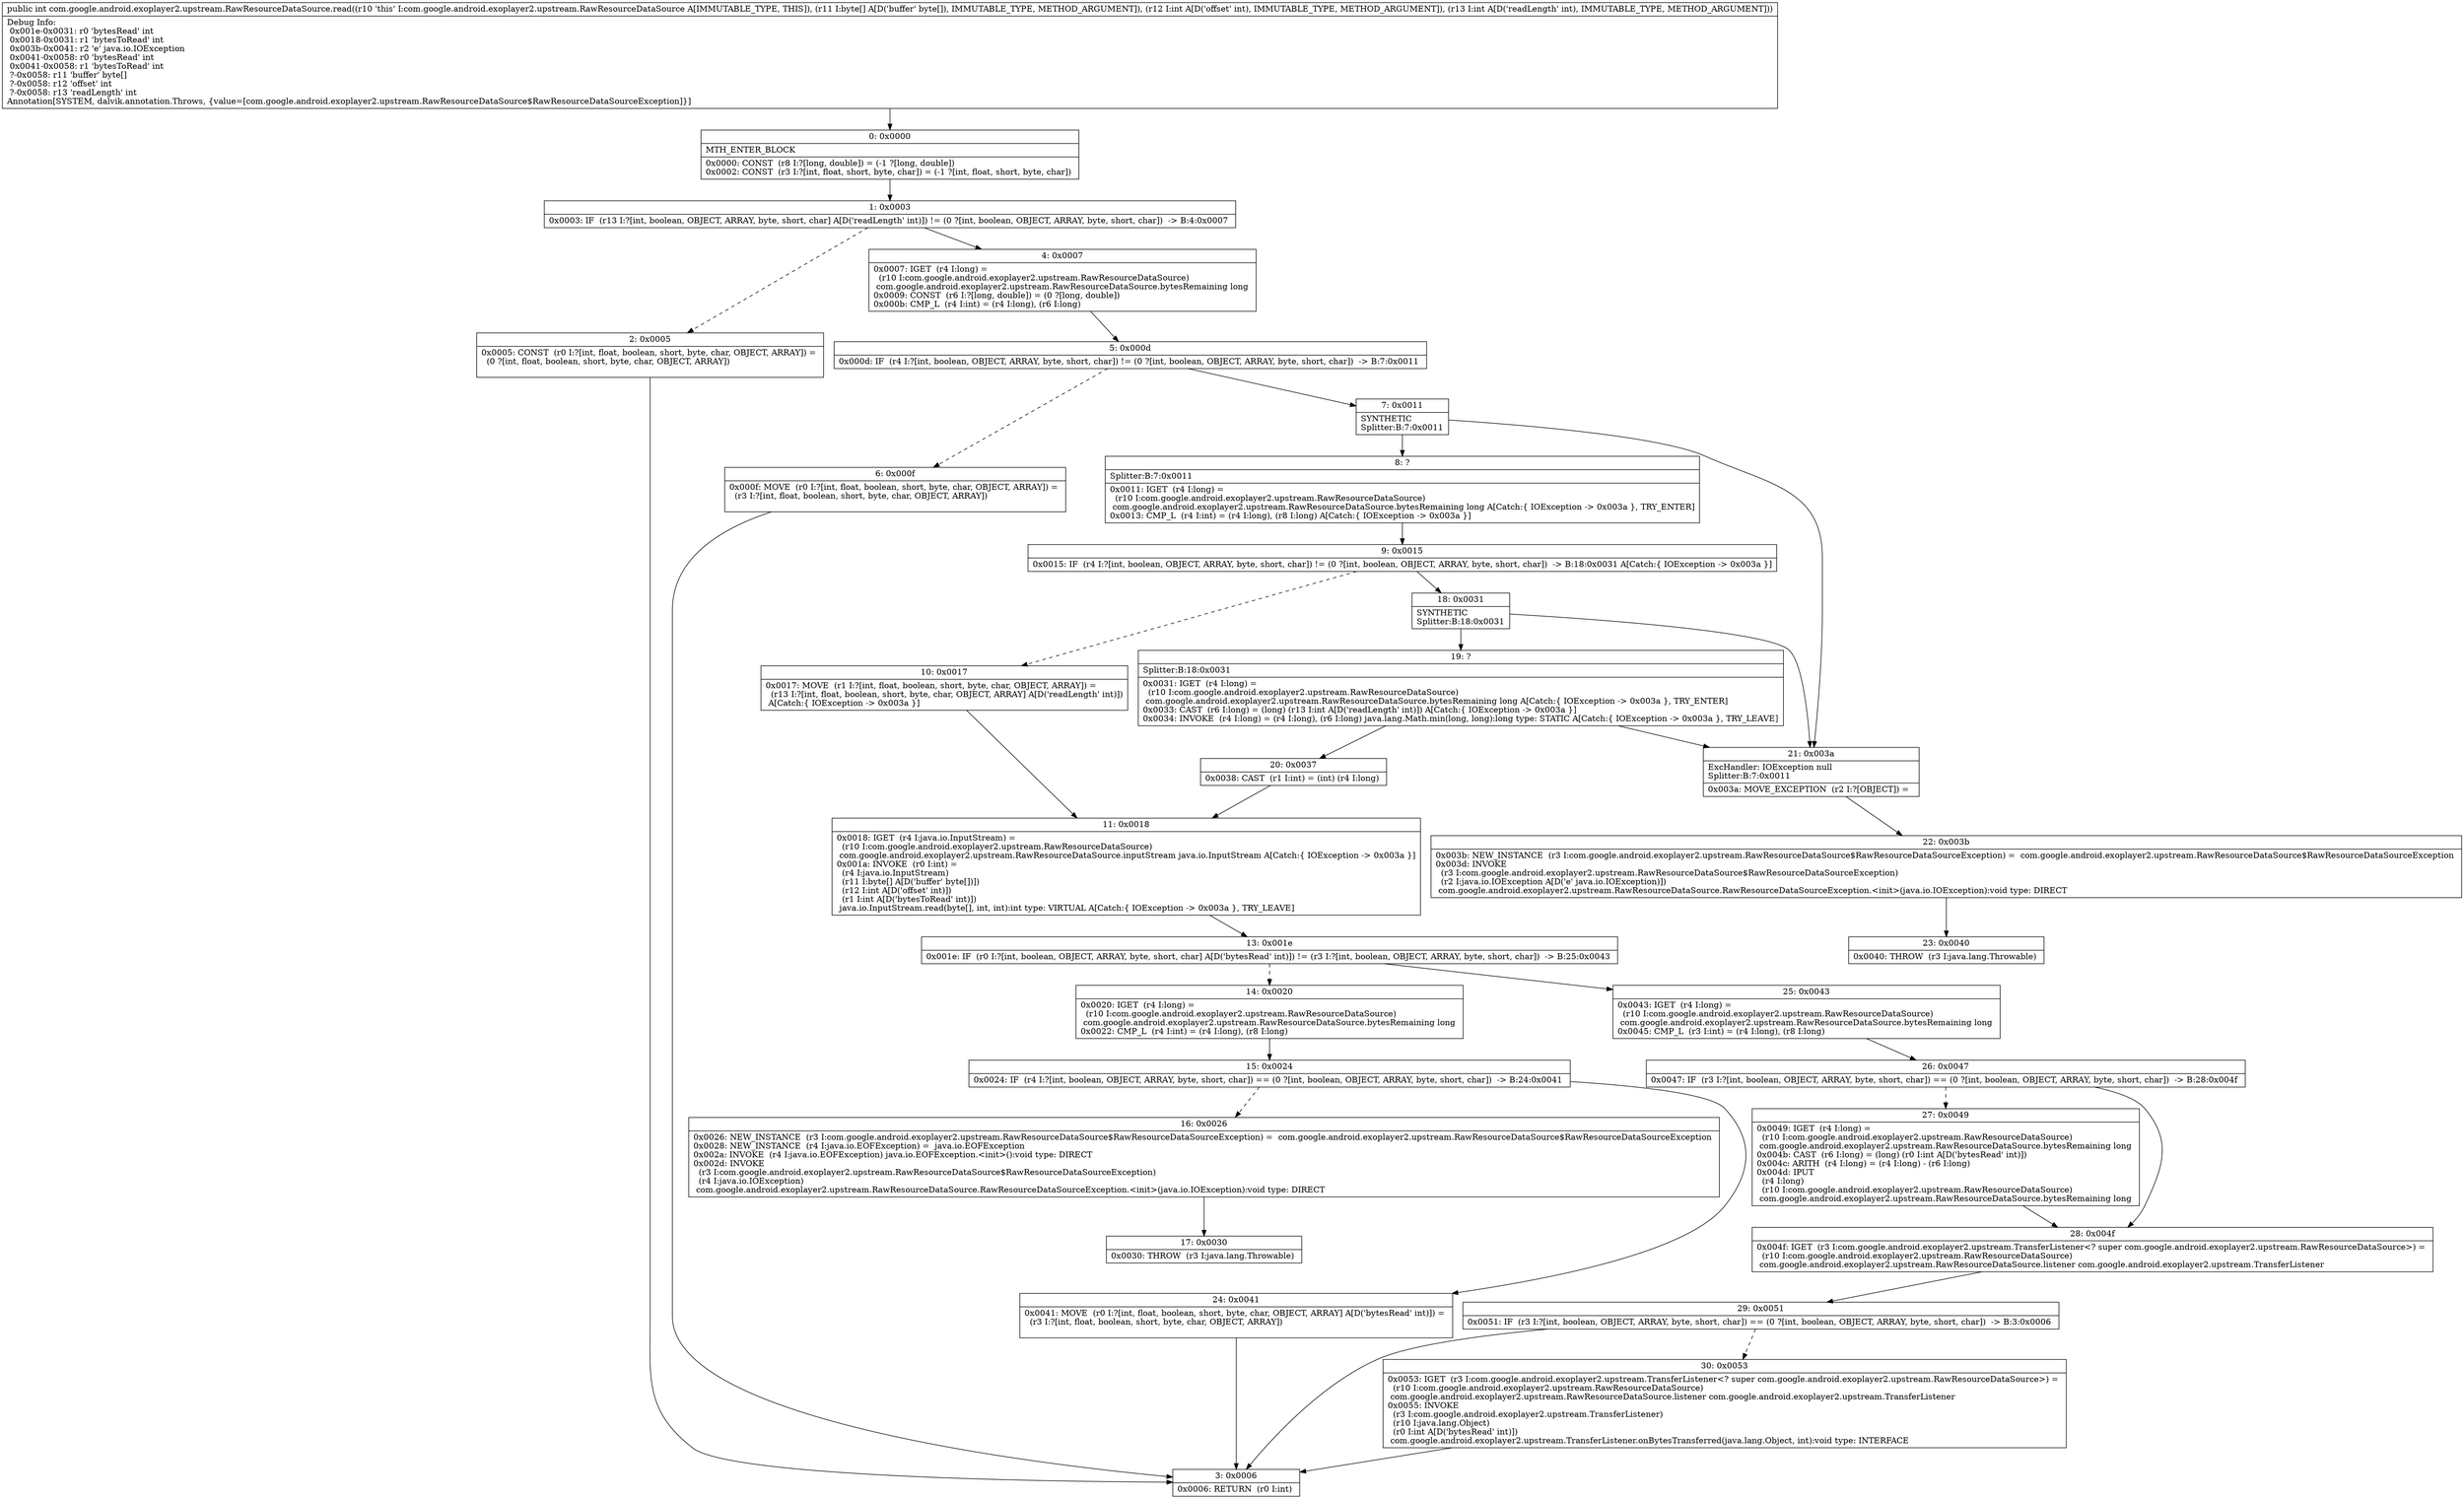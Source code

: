 digraph "CFG forcom.google.android.exoplayer2.upstream.RawResourceDataSource.read([BII)I" {
Node_0 [shape=record,label="{0\:\ 0x0000|MTH_ENTER_BLOCK\l|0x0000: CONST  (r8 I:?[long, double]) = (\-1 ?[long, double]) \l0x0002: CONST  (r3 I:?[int, float, short, byte, char]) = (\-1 ?[int, float, short, byte, char]) \l}"];
Node_1 [shape=record,label="{1\:\ 0x0003|0x0003: IF  (r13 I:?[int, boolean, OBJECT, ARRAY, byte, short, char] A[D('readLength' int)]) != (0 ?[int, boolean, OBJECT, ARRAY, byte, short, char])  \-\> B:4:0x0007 \l}"];
Node_2 [shape=record,label="{2\:\ 0x0005|0x0005: CONST  (r0 I:?[int, float, boolean, short, byte, char, OBJECT, ARRAY]) = \l  (0 ?[int, float, boolean, short, byte, char, OBJECT, ARRAY])\l \l}"];
Node_3 [shape=record,label="{3\:\ 0x0006|0x0006: RETURN  (r0 I:int) \l}"];
Node_4 [shape=record,label="{4\:\ 0x0007|0x0007: IGET  (r4 I:long) = \l  (r10 I:com.google.android.exoplayer2.upstream.RawResourceDataSource)\l com.google.android.exoplayer2.upstream.RawResourceDataSource.bytesRemaining long \l0x0009: CONST  (r6 I:?[long, double]) = (0 ?[long, double]) \l0x000b: CMP_L  (r4 I:int) = (r4 I:long), (r6 I:long) \l}"];
Node_5 [shape=record,label="{5\:\ 0x000d|0x000d: IF  (r4 I:?[int, boolean, OBJECT, ARRAY, byte, short, char]) != (0 ?[int, boolean, OBJECT, ARRAY, byte, short, char])  \-\> B:7:0x0011 \l}"];
Node_6 [shape=record,label="{6\:\ 0x000f|0x000f: MOVE  (r0 I:?[int, float, boolean, short, byte, char, OBJECT, ARRAY]) = \l  (r3 I:?[int, float, boolean, short, byte, char, OBJECT, ARRAY])\l \l}"];
Node_7 [shape=record,label="{7\:\ 0x0011|SYNTHETIC\lSplitter:B:7:0x0011\l}"];
Node_8 [shape=record,label="{8\:\ ?|Splitter:B:7:0x0011\l|0x0011: IGET  (r4 I:long) = \l  (r10 I:com.google.android.exoplayer2.upstream.RawResourceDataSource)\l com.google.android.exoplayer2.upstream.RawResourceDataSource.bytesRemaining long A[Catch:\{ IOException \-\> 0x003a \}, TRY_ENTER]\l0x0013: CMP_L  (r4 I:int) = (r4 I:long), (r8 I:long) A[Catch:\{ IOException \-\> 0x003a \}]\l}"];
Node_9 [shape=record,label="{9\:\ 0x0015|0x0015: IF  (r4 I:?[int, boolean, OBJECT, ARRAY, byte, short, char]) != (0 ?[int, boolean, OBJECT, ARRAY, byte, short, char])  \-\> B:18:0x0031 A[Catch:\{ IOException \-\> 0x003a \}]\l}"];
Node_10 [shape=record,label="{10\:\ 0x0017|0x0017: MOVE  (r1 I:?[int, float, boolean, short, byte, char, OBJECT, ARRAY]) = \l  (r13 I:?[int, float, boolean, short, byte, char, OBJECT, ARRAY] A[D('readLength' int)])\l A[Catch:\{ IOException \-\> 0x003a \}]\l}"];
Node_11 [shape=record,label="{11\:\ 0x0018|0x0018: IGET  (r4 I:java.io.InputStream) = \l  (r10 I:com.google.android.exoplayer2.upstream.RawResourceDataSource)\l com.google.android.exoplayer2.upstream.RawResourceDataSource.inputStream java.io.InputStream A[Catch:\{ IOException \-\> 0x003a \}]\l0x001a: INVOKE  (r0 I:int) = \l  (r4 I:java.io.InputStream)\l  (r11 I:byte[] A[D('buffer' byte[])])\l  (r12 I:int A[D('offset' int)])\l  (r1 I:int A[D('bytesToRead' int)])\l java.io.InputStream.read(byte[], int, int):int type: VIRTUAL A[Catch:\{ IOException \-\> 0x003a \}, TRY_LEAVE]\l}"];
Node_13 [shape=record,label="{13\:\ 0x001e|0x001e: IF  (r0 I:?[int, boolean, OBJECT, ARRAY, byte, short, char] A[D('bytesRead' int)]) != (r3 I:?[int, boolean, OBJECT, ARRAY, byte, short, char])  \-\> B:25:0x0043 \l}"];
Node_14 [shape=record,label="{14\:\ 0x0020|0x0020: IGET  (r4 I:long) = \l  (r10 I:com.google.android.exoplayer2.upstream.RawResourceDataSource)\l com.google.android.exoplayer2.upstream.RawResourceDataSource.bytesRemaining long \l0x0022: CMP_L  (r4 I:int) = (r4 I:long), (r8 I:long) \l}"];
Node_15 [shape=record,label="{15\:\ 0x0024|0x0024: IF  (r4 I:?[int, boolean, OBJECT, ARRAY, byte, short, char]) == (0 ?[int, boolean, OBJECT, ARRAY, byte, short, char])  \-\> B:24:0x0041 \l}"];
Node_16 [shape=record,label="{16\:\ 0x0026|0x0026: NEW_INSTANCE  (r3 I:com.google.android.exoplayer2.upstream.RawResourceDataSource$RawResourceDataSourceException) =  com.google.android.exoplayer2.upstream.RawResourceDataSource$RawResourceDataSourceException \l0x0028: NEW_INSTANCE  (r4 I:java.io.EOFException) =  java.io.EOFException \l0x002a: INVOKE  (r4 I:java.io.EOFException) java.io.EOFException.\<init\>():void type: DIRECT \l0x002d: INVOKE  \l  (r3 I:com.google.android.exoplayer2.upstream.RawResourceDataSource$RawResourceDataSourceException)\l  (r4 I:java.io.IOException)\l com.google.android.exoplayer2.upstream.RawResourceDataSource.RawResourceDataSourceException.\<init\>(java.io.IOException):void type: DIRECT \l}"];
Node_17 [shape=record,label="{17\:\ 0x0030|0x0030: THROW  (r3 I:java.lang.Throwable) \l}"];
Node_18 [shape=record,label="{18\:\ 0x0031|SYNTHETIC\lSplitter:B:18:0x0031\l}"];
Node_19 [shape=record,label="{19\:\ ?|Splitter:B:18:0x0031\l|0x0031: IGET  (r4 I:long) = \l  (r10 I:com.google.android.exoplayer2.upstream.RawResourceDataSource)\l com.google.android.exoplayer2.upstream.RawResourceDataSource.bytesRemaining long A[Catch:\{ IOException \-\> 0x003a \}, TRY_ENTER]\l0x0033: CAST  (r6 I:long) = (long) (r13 I:int A[D('readLength' int)]) A[Catch:\{ IOException \-\> 0x003a \}]\l0x0034: INVOKE  (r4 I:long) = (r4 I:long), (r6 I:long) java.lang.Math.min(long, long):long type: STATIC A[Catch:\{ IOException \-\> 0x003a \}, TRY_LEAVE]\l}"];
Node_20 [shape=record,label="{20\:\ 0x0037|0x0038: CAST  (r1 I:int) = (int) (r4 I:long) \l}"];
Node_21 [shape=record,label="{21\:\ 0x003a|ExcHandler: IOException null\lSplitter:B:7:0x0011\l|0x003a: MOVE_EXCEPTION  (r2 I:?[OBJECT]) =  \l}"];
Node_22 [shape=record,label="{22\:\ 0x003b|0x003b: NEW_INSTANCE  (r3 I:com.google.android.exoplayer2.upstream.RawResourceDataSource$RawResourceDataSourceException) =  com.google.android.exoplayer2.upstream.RawResourceDataSource$RawResourceDataSourceException \l0x003d: INVOKE  \l  (r3 I:com.google.android.exoplayer2.upstream.RawResourceDataSource$RawResourceDataSourceException)\l  (r2 I:java.io.IOException A[D('e' java.io.IOException)])\l com.google.android.exoplayer2.upstream.RawResourceDataSource.RawResourceDataSourceException.\<init\>(java.io.IOException):void type: DIRECT \l}"];
Node_23 [shape=record,label="{23\:\ 0x0040|0x0040: THROW  (r3 I:java.lang.Throwable) \l}"];
Node_24 [shape=record,label="{24\:\ 0x0041|0x0041: MOVE  (r0 I:?[int, float, boolean, short, byte, char, OBJECT, ARRAY] A[D('bytesRead' int)]) = \l  (r3 I:?[int, float, boolean, short, byte, char, OBJECT, ARRAY])\l \l}"];
Node_25 [shape=record,label="{25\:\ 0x0043|0x0043: IGET  (r4 I:long) = \l  (r10 I:com.google.android.exoplayer2.upstream.RawResourceDataSource)\l com.google.android.exoplayer2.upstream.RawResourceDataSource.bytesRemaining long \l0x0045: CMP_L  (r3 I:int) = (r4 I:long), (r8 I:long) \l}"];
Node_26 [shape=record,label="{26\:\ 0x0047|0x0047: IF  (r3 I:?[int, boolean, OBJECT, ARRAY, byte, short, char]) == (0 ?[int, boolean, OBJECT, ARRAY, byte, short, char])  \-\> B:28:0x004f \l}"];
Node_27 [shape=record,label="{27\:\ 0x0049|0x0049: IGET  (r4 I:long) = \l  (r10 I:com.google.android.exoplayer2.upstream.RawResourceDataSource)\l com.google.android.exoplayer2.upstream.RawResourceDataSource.bytesRemaining long \l0x004b: CAST  (r6 I:long) = (long) (r0 I:int A[D('bytesRead' int)]) \l0x004c: ARITH  (r4 I:long) = (r4 I:long) \- (r6 I:long) \l0x004d: IPUT  \l  (r4 I:long)\l  (r10 I:com.google.android.exoplayer2.upstream.RawResourceDataSource)\l com.google.android.exoplayer2.upstream.RawResourceDataSource.bytesRemaining long \l}"];
Node_28 [shape=record,label="{28\:\ 0x004f|0x004f: IGET  (r3 I:com.google.android.exoplayer2.upstream.TransferListener\<? super com.google.android.exoplayer2.upstream.RawResourceDataSource\>) = \l  (r10 I:com.google.android.exoplayer2.upstream.RawResourceDataSource)\l com.google.android.exoplayer2.upstream.RawResourceDataSource.listener com.google.android.exoplayer2.upstream.TransferListener \l}"];
Node_29 [shape=record,label="{29\:\ 0x0051|0x0051: IF  (r3 I:?[int, boolean, OBJECT, ARRAY, byte, short, char]) == (0 ?[int, boolean, OBJECT, ARRAY, byte, short, char])  \-\> B:3:0x0006 \l}"];
Node_30 [shape=record,label="{30\:\ 0x0053|0x0053: IGET  (r3 I:com.google.android.exoplayer2.upstream.TransferListener\<? super com.google.android.exoplayer2.upstream.RawResourceDataSource\>) = \l  (r10 I:com.google.android.exoplayer2.upstream.RawResourceDataSource)\l com.google.android.exoplayer2.upstream.RawResourceDataSource.listener com.google.android.exoplayer2.upstream.TransferListener \l0x0055: INVOKE  \l  (r3 I:com.google.android.exoplayer2.upstream.TransferListener)\l  (r10 I:java.lang.Object)\l  (r0 I:int A[D('bytesRead' int)])\l com.google.android.exoplayer2.upstream.TransferListener.onBytesTransferred(java.lang.Object, int):void type: INTERFACE \l}"];
MethodNode[shape=record,label="{public int com.google.android.exoplayer2.upstream.RawResourceDataSource.read((r10 'this' I:com.google.android.exoplayer2.upstream.RawResourceDataSource A[IMMUTABLE_TYPE, THIS]), (r11 I:byte[] A[D('buffer' byte[]), IMMUTABLE_TYPE, METHOD_ARGUMENT]), (r12 I:int A[D('offset' int), IMMUTABLE_TYPE, METHOD_ARGUMENT]), (r13 I:int A[D('readLength' int), IMMUTABLE_TYPE, METHOD_ARGUMENT]))  | Debug Info:\l  0x001e\-0x0031: r0 'bytesRead' int\l  0x0018\-0x0031: r1 'bytesToRead' int\l  0x003b\-0x0041: r2 'e' java.io.IOException\l  0x0041\-0x0058: r0 'bytesRead' int\l  0x0041\-0x0058: r1 'bytesToRead' int\l  ?\-0x0058: r11 'buffer' byte[]\l  ?\-0x0058: r12 'offset' int\l  ?\-0x0058: r13 'readLength' int\lAnnotation[SYSTEM, dalvik.annotation.Throws, \{value=[com.google.android.exoplayer2.upstream.RawResourceDataSource$RawResourceDataSourceException]\}]\l}"];
MethodNode -> Node_0;
Node_0 -> Node_1;
Node_1 -> Node_2[style=dashed];
Node_1 -> Node_4;
Node_2 -> Node_3;
Node_4 -> Node_5;
Node_5 -> Node_6[style=dashed];
Node_5 -> Node_7;
Node_6 -> Node_3;
Node_7 -> Node_8;
Node_7 -> Node_21;
Node_8 -> Node_9;
Node_9 -> Node_10[style=dashed];
Node_9 -> Node_18;
Node_10 -> Node_11;
Node_11 -> Node_13;
Node_13 -> Node_14[style=dashed];
Node_13 -> Node_25;
Node_14 -> Node_15;
Node_15 -> Node_16[style=dashed];
Node_15 -> Node_24;
Node_16 -> Node_17;
Node_18 -> Node_19;
Node_18 -> Node_21;
Node_19 -> Node_20;
Node_19 -> Node_21;
Node_20 -> Node_11;
Node_21 -> Node_22;
Node_22 -> Node_23;
Node_24 -> Node_3;
Node_25 -> Node_26;
Node_26 -> Node_27[style=dashed];
Node_26 -> Node_28;
Node_27 -> Node_28;
Node_28 -> Node_29;
Node_29 -> Node_3;
Node_29 -> Node_30[style=dashed];
Node_30 -> Node_3;
}

